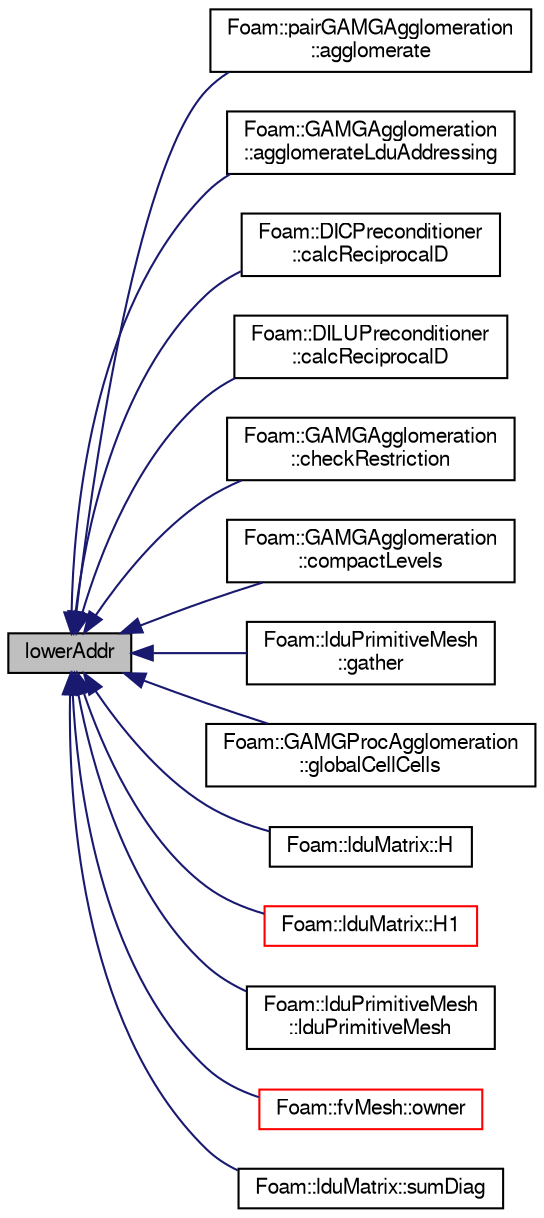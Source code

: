 digraph "lowerAddr"
{
  bgcolor="transparent";
  edge [fontname="FreeSans",fontsize="10",labelfontname="FreeSans",labelfontsize="10"];
  node [fontname="FreeSans",fontsize="10",shape=record];
  rankdir="LR";
  Node1 [label="lowerAddr",height=0.2,width=0.4,color="black", fillcolor="grey75", style="filled" fontcolor="black"];
  Node1 -> Node2 [dir="back",color="midnightblue",fontsize="10",style="solid",fontname="FreeSans"];
  Node2 [label="Foam::pairGAMGAgglomeration\l::agglomerate",height=0.2,width=0.4,color="black",URL="$a01713.html#a70a79dc9e89583565e07c680157e7823",tooltip="Calculate and return agglomeration. "];
  Node1 -> Node3 [dir="back",color="midnightblue",fontsize="10",style="solid",fontname="FreeSans"];
  Node3 [label="Foam::GAMGAgglomeration\l::agglomerateLduAddressing",height=0.2,width=0.4,color="black",URL="$a00871.html#a1f8676d38e3715d5330beb58b7883c90",tooltip="Assemble coarse mesh addressing. "];
  Node1 -> Node4 [dir="back",color="midnightblue",fontsize="10",style="solid",fontname="FreeSans"];
  Node4 [label="Foam::DICPreconditioner\l::calcReciprocalD",height=0.2,width=0.4,color="black",URL="$a00499.html#a0e2f579bbf250828b4e3f250dbadf455",tooltip="Calculate the reciprocal of the preconditioned diagonal. "];
  Node1 -> Node5 [dir="back",color="midnightblue",fontsize="10",style="solid",fontname="FreeSans"];
  Node5 [label="Foam::DILUPreconditioner\l::calcReciprocalD",height=0.2,width=0.4,color="black",URL="$a00508.html#a0e2f579bbf250828b4e3f250dbadf455",tooltip="Calculate the reciprocal of the preconditioned diagonal. "];
  Node1 -> Node6 [dir="back",color="midnightblue",fontsize="10",style="solid",fontname="FreeSans"];
  Node6 [label="Foam::GAMGAgglomeration\l::checkRestriction",height=0.2,width=0.4,color="black",URL="$a00871.html#ac6f2eee543459c0116f73cbde0b7b146",tooltip="Given restriction determines if coarse cells are connected. "];
  Node1 -> Node7 [dir="back",color="midnightblue",fontsize="10",style="solid",fontname="FreeSans"];
  Node7 [label="Foam::GAMGAgglomeration\l::compactLevels",height=0.2,width=0.4,color="black",URL="$a00871.html#a7aa50f494f31bbb03ef092eeedd906e0",tooltip="Shrink the number of levels to that specified. "];
  Node1 -> Node8 [dir="back",color="midnightblue",fontsize="10",style="solid",fontname="FreeSans"];
  Node8 [label="Foam::lduPrimitiveMesh\l::gather",height=0.2,width=0.4,color="black",URL="$a01248.html#ad7514c3eec68fa18c472b5dfe1c2b5a4",tooltip="Gather meshes from other processors onto procIDs[0]. "];
  Node1 -> Node9 [dir="back",color="midnightblue",fontsize="10",style="solid",fontname="FreeSans"];
  Node9 [label="Foam::GAMGProcAgglomeration\l::globalCellCells",height=0.2,width=0.4,color="black",URL="$a00875.html#a59b7daeb97bb6479a59cdeacff965dc5",tooltip="Debug: calculate global cell-cells. "];
  Node1 -> Node10 [dir="back",color="midnightblue",fontsize="10",style="solid",fontname="FreeSans"];
  Node10 [label="Foam::lduMatrix::H",height=0.2,width=0.4,color="black",URL="$a01245.html#a696121529e9157344b406f77234f75eb"];
  Node1 -> Node11 [dir="back",color="midnightblue",fontsize="10",style="solid",fontname="FreeSans"];
  Node11 [label="Foam::lduMatrix::H1",height=0.2,width=0.4,color="red",URL="$a01245.html#a699ea4dd1f400188713b5b01c9214ada"];
  Node1 -> Node12 [dir="back",color="midnightblue",fontsize="10",style="solid",fontname="FreeSans"];
  Node12 [label="Foam::lduPrimitiveMesh\l::lduPrimitiveMesh",height=0.2,width=0.4,color="black",URL="$a01248.html#aeae1eb8af27cafdc116980dd48968d19",tooltip="Construct by combining multiple meshes. The meshes come from. "];
  Node1 -> Node13 [dir="back",color="midnightblue",fontsize="10",style="solid",fontname="FreeSans"];
  Node13 [label="Foam::fvMesh::owner",height=0.2,width=0.4,color="red",URL="$a00851.html#a81b70644afb4bbfce365e57592142fcc",tooltip="Internal face owner. "];
  Node1 -> Node14 [dir="back",color="midnightblue",fontsize="10",style="solid",fontname="FreeSans"];
  Node14 [label="Foam::lduMatrix::sumDiag",height=0.2,width=0.4,color="black",URL="$a01245.html#a2034fb6b7d0fc02febd7b511e063d285"];
}
